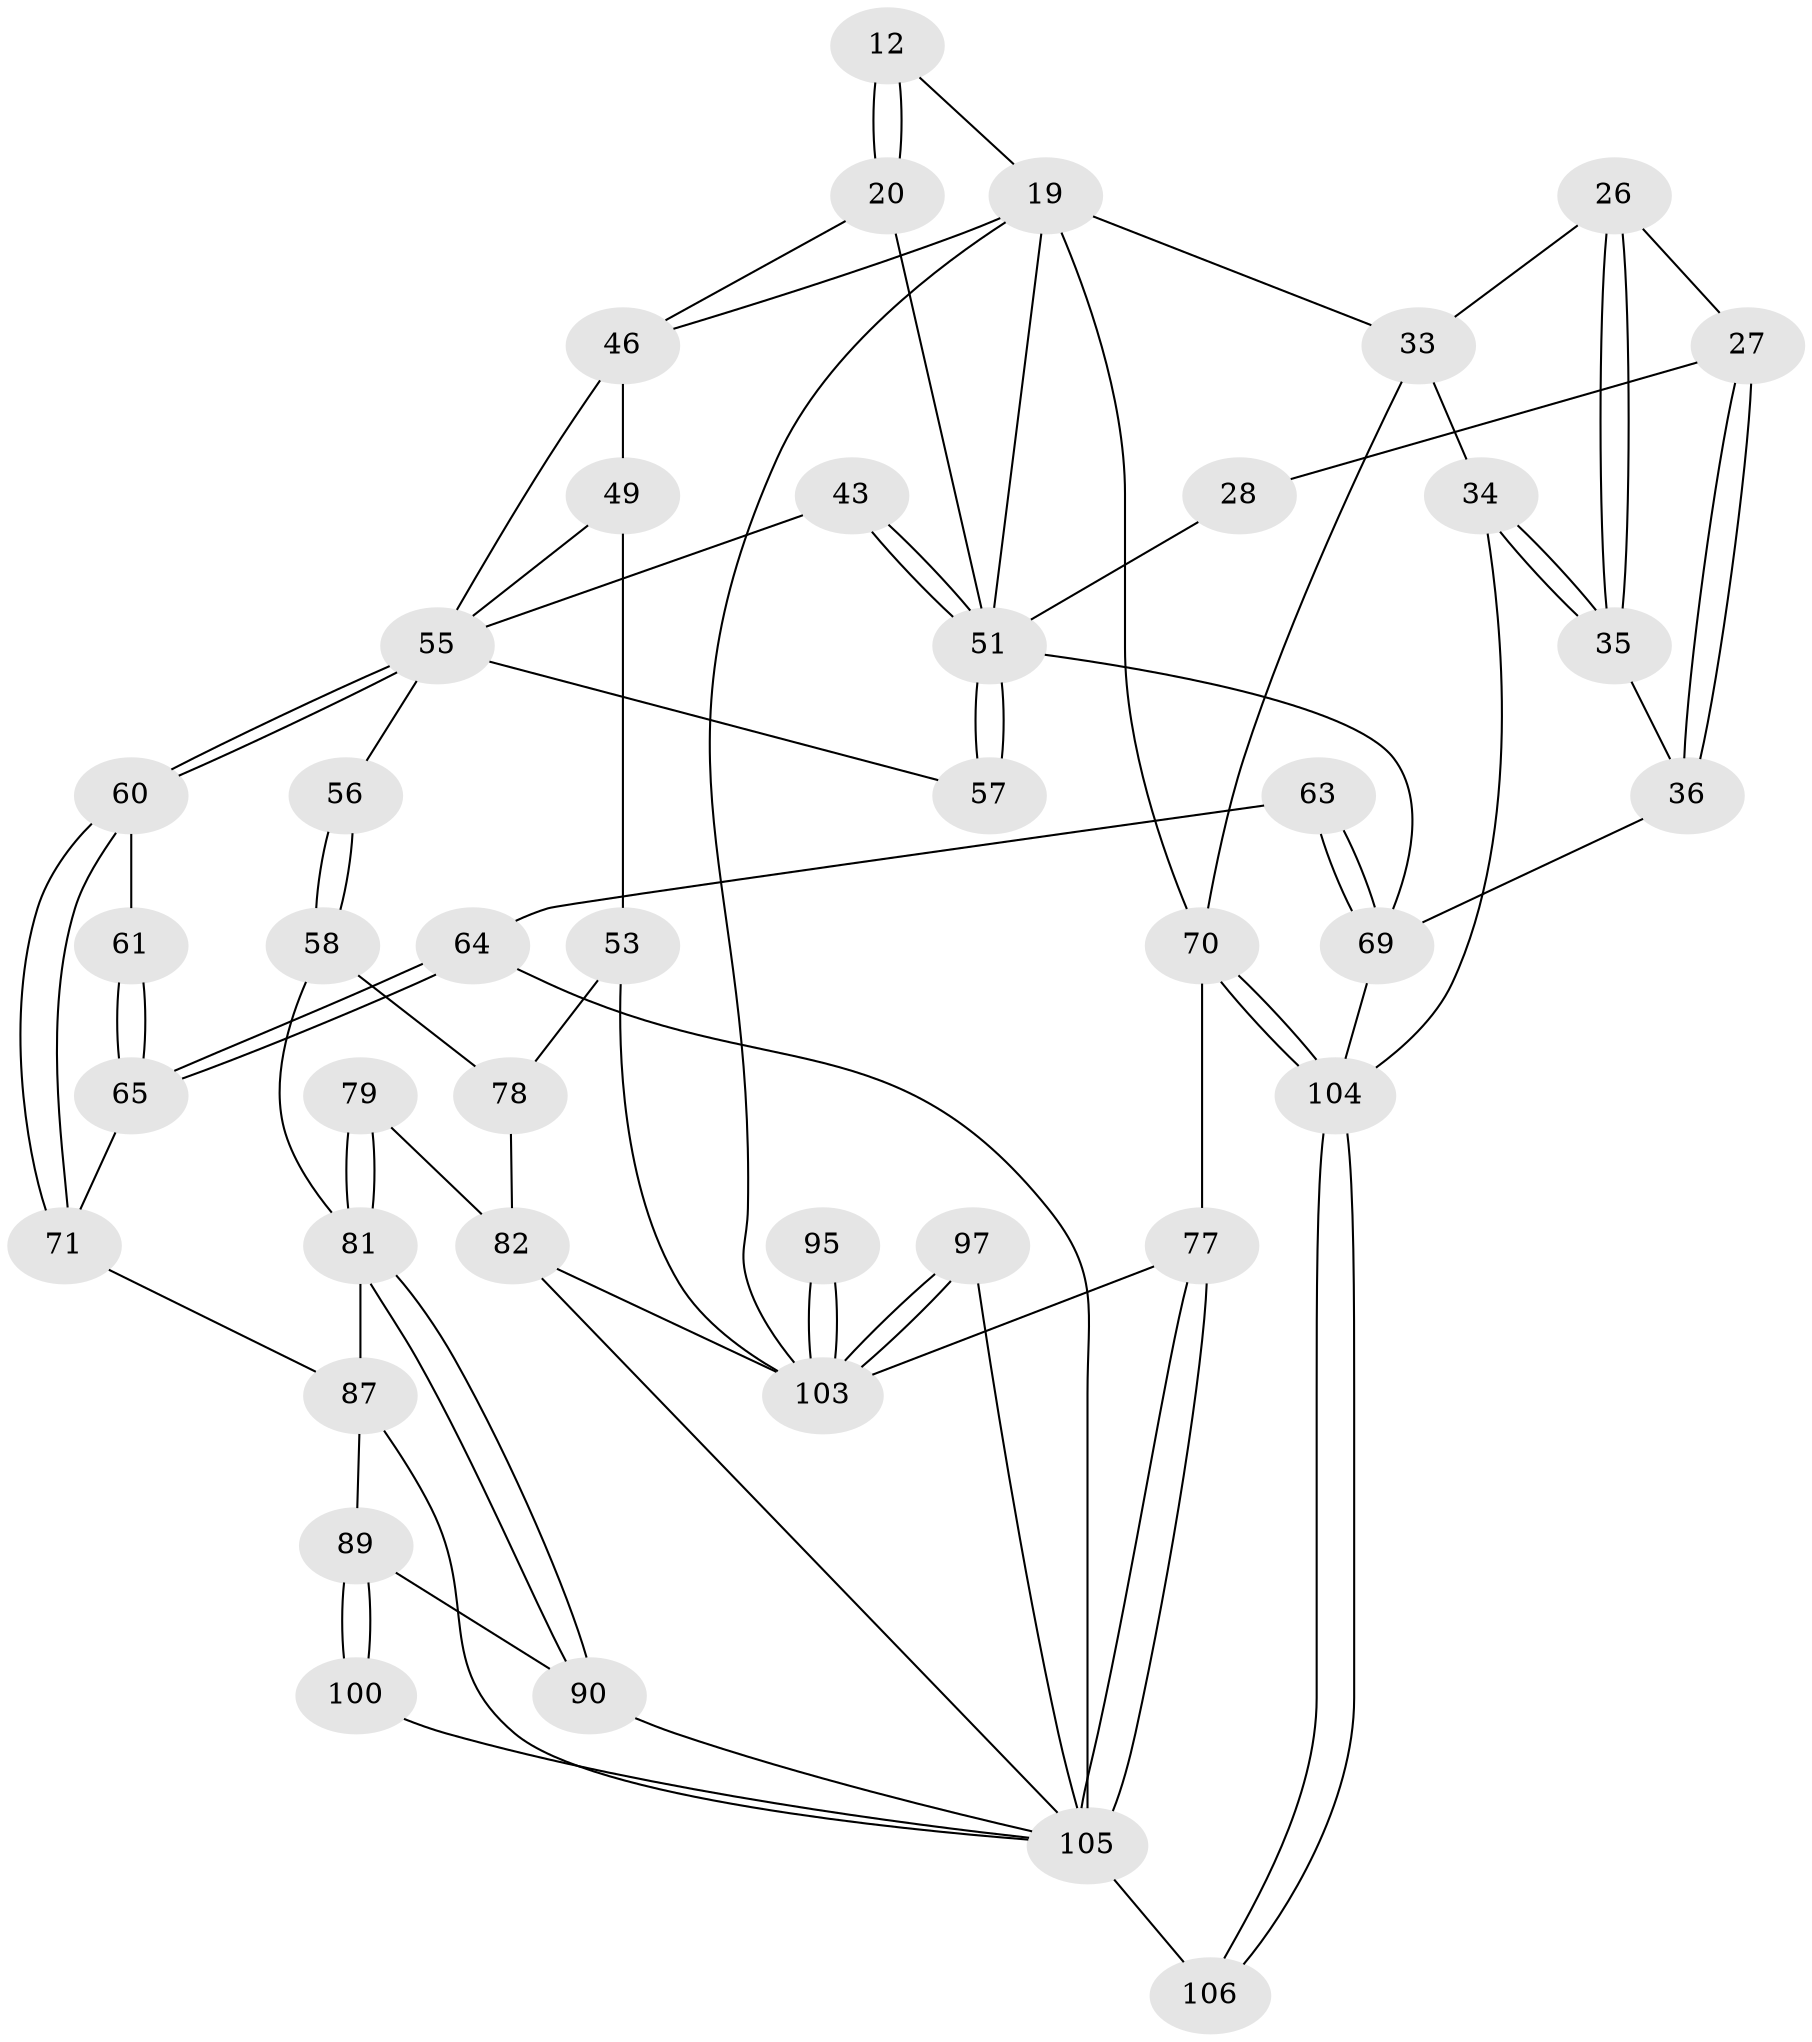 // original degree distribution, {3: 0.04716981132075472, 4: 0.1792452830188679, 5: 0.5566037735849056, 6: 0.2169811320754717}
// Generated by graph-tools (version 1.1) at 2025/07/03/04/25 22:07:06]
// undirected, 42 vertices, 89 edges
graph export_dot {
graph [start="1"]
  node [color=gray90,style=filled];
  12 [pos="+0.287815932267565+0.09541062850213029",super="+11"];
  19 [pos="+0+0.15381754472841863",super="+18+9+8"];
  20 [pos="+0.25148411039438145+0.2512284180594854",super="+17+16"];
  26 [pos="+0.8833234089920015+0.2250773706851298"];
  27 [pos="+0.8377760042313315+0.23640785647013687"];
  28 [pos="+0.8276864970967363+0.22962248018912335"];
  33 [pos="+1+0.3290083972140498",super="+25"];
  34 [pos="+1+0.3556122333219691"];
  35 [pos="+0.9806314457393865+0.38798817443241534"];
  36 [pos="+0.9074044137253587+0.40880969269834116"];
  43 [pos="+0.4872234420144468+0.3418998344014609"];
  46 [pos="+0.25003284557496275+0.31560293971971376",super="+21+22"];
  49 [pos="+0.16507270729874077+0.4491038944865785",super="+47"];
  51 [pos="+0.531828428715441+0.4567169839606712",super="+50+42+31+32+30"];
  53 [pos="+0+0.5087090735785611",super="+40+52"];
  55 [pos="+0.3593771728641169+0.5191776219533397",super="+54+48"];
  56 [pos="+0.2977343742469125+0.4946182607534927"];
  57 [pos="+0.526474431058301+0.46058570176474156"];
  58 [pos="+0.2048168643094216+0.5872999102969396"];
  60 [pos="+0.3868410771955066+0.5659236751913467"];
  61 [pos="+0.485487004861117+0.5098105630902546"];
  63 [pos="+0.5850778948199027+0.5954699996580438"];
  64 [pos="+0.5137715398522292+0.6530495242103506"];
  65 [pos="+0.5072644718818071+0.6484789876689336"];
  69 [pos="+0.8119914465263737+0.6518268346543199",super="+66+62+38"];
  70 [pos="+1+1",super="+6"];
  71 [pos="+0.3915435732597839+0.5786839874601469"];
  77 [pos="+0+1"];
  78 [pos="+0+0.5357256957860063",super="+59"];
  79 [pos="+0.14332780694645283+0.7019756572943031"];
  81 [pos="+0.2054192706542977+0.753118184733557",super="+73+74"];
  82 [pos="+0.10140198338735655+0.7541977199720737",super="+80"];
  87 [pos="+0.33212859845690207+0.7417170343348995",super="+72"];
  89 [pos="+0.25790743145085254+0.7947194136748728",super="+88"];
  90 [pos="+0.21504222605361165+0.8111983751487899"];
  95 [pos="+0.056094104894735194+0.8458287570132332"];
  97 [pos="+0.15974322900578564+0.8786988293515664"];
  100 [pos="+0.33218004392012374+0.909282651665229"];
  103 [pos="+0+1",super="+76+94"];
  104 [pos="+1+1",super="+92+68+67"];
  105 [pos="+0.2710202909166479+1",super="+102+85"];
  106 [pos="+0.5620024687368077+1",super="+101+93"];
  12 -- 20 [weight=3];
  12 -- 20;
  12 -- 19 [weight=2];
  19 -- 70 [weight=3];
  19 -- 103;
  19 -- 46;
  19 -- 51;
  19 -- 33;
  20 -- 51 [weight=2];
  20 -- 46;
  26 -- 27;
  26 -- 35;
  26 -- 35;
  26 -- 33;
  27 -- 28;
  27 -- 36;
  27 -- 36;
  28 -- 51 [weight=2];
  33 -- 34;
  33 -- 70;
  34 -- 35;
  34 -- 35;
  34 -- 104;
  35 -- 36;
  36 -- 69;
  43 -- 51 [weight=2];
  43 -- 51;
  43 -- 55;
  46 -- 55;
  46 -- 49 [weight=2];
  49 -- 55;
  49 -- 53 [weight=2];
  51 -- 57;
  51 -- 57;
  51 -- 69 [weight=3];
  53 -- 78 [weight=2];
  53 -- 103;
  55 -- 56 [weight=2];
  55 -- 60;
  55 -- 60;
  55 -- 57;
  56 -- 58;
  56 -- 58;
  58 -- 81;
  58 -- 78;
  60 -- 61;
  60 -- 71;
  60 -- 71;
  61 -- 65;
  61 -- 65;
  63 -- 64;
  63 -- 69 [weight=2];
  63 -- 69;
  64 -- 65;
  64 -- 65;
  64 -- 105;
  65 -- 71;
  69 -- 104;
  70 -- 104 [weight=2];
  70 -- 104;
  70 -- 77 [weight=2];
  71 -- 87;
  77 -- 105;
  77 -- 105;
  77 -- 103;
  78 -- 82;
  79 -- 81 [weight=2];
  79 -- 81;
  79 -- 82;
  81 -- 90;
  81 -- 90;
  81 -- 87;
  82 -- 103;
  82 -- 105;
  87 -- 89;
  87 -- 105;
  89 -- 90;
  89 -- 100 [weight=2];
  89 -- 100;
  90 -- 105;
  95 -- 103 [weight=3];
  95 -- 103;
  97 -- 103 [weight=2];
  97 -- 103;
  97 -- 105;
  100 -- 105;
  104 -- 106 [weight=2];
  104 -- 106;
  105 -- 106 [weight=3];
}
